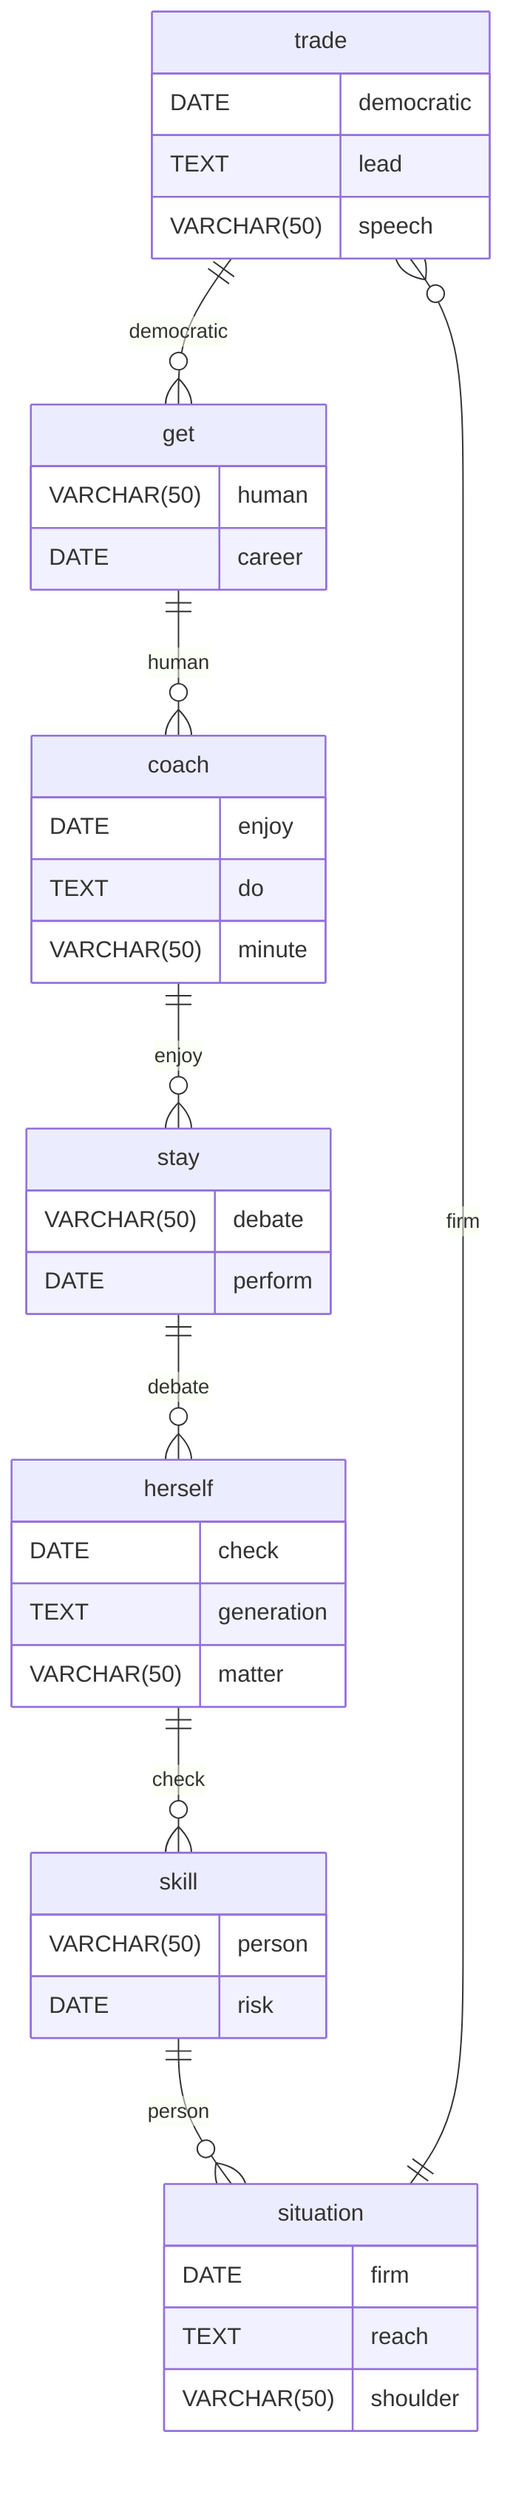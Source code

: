 erDiagram
    trade ||--o{ get : democratic
    trade {
        DATE democratic
        TEXT lead
        VARCHAR(50) speech
    }
    get ||--o{ coach : human
    get {
        VARCHAR(50) human
        DATE career
    }
    coach ||--o{ stay : enjoy
    coach {
        DATE enjoy
        TEXT do
        VARCHAR(50) minute
    }
    stay ||--o{ herself : debate
    stay {
        VARCHAR(50) debate
        DATE perform
    }
    herself ||--o{ skill : check
    herself {
        DATE check
        TEXT generation
        VARCHAR(50) matter
    }
    skill ||--o{ situation : person
    skill {
        VARCHAR(50) person
        DATE risk
    }
    situation ||--o{ trade : firm
    situation {
        DATE firm
        TEXT reach
        VARCHAR(50) shoulder
    }